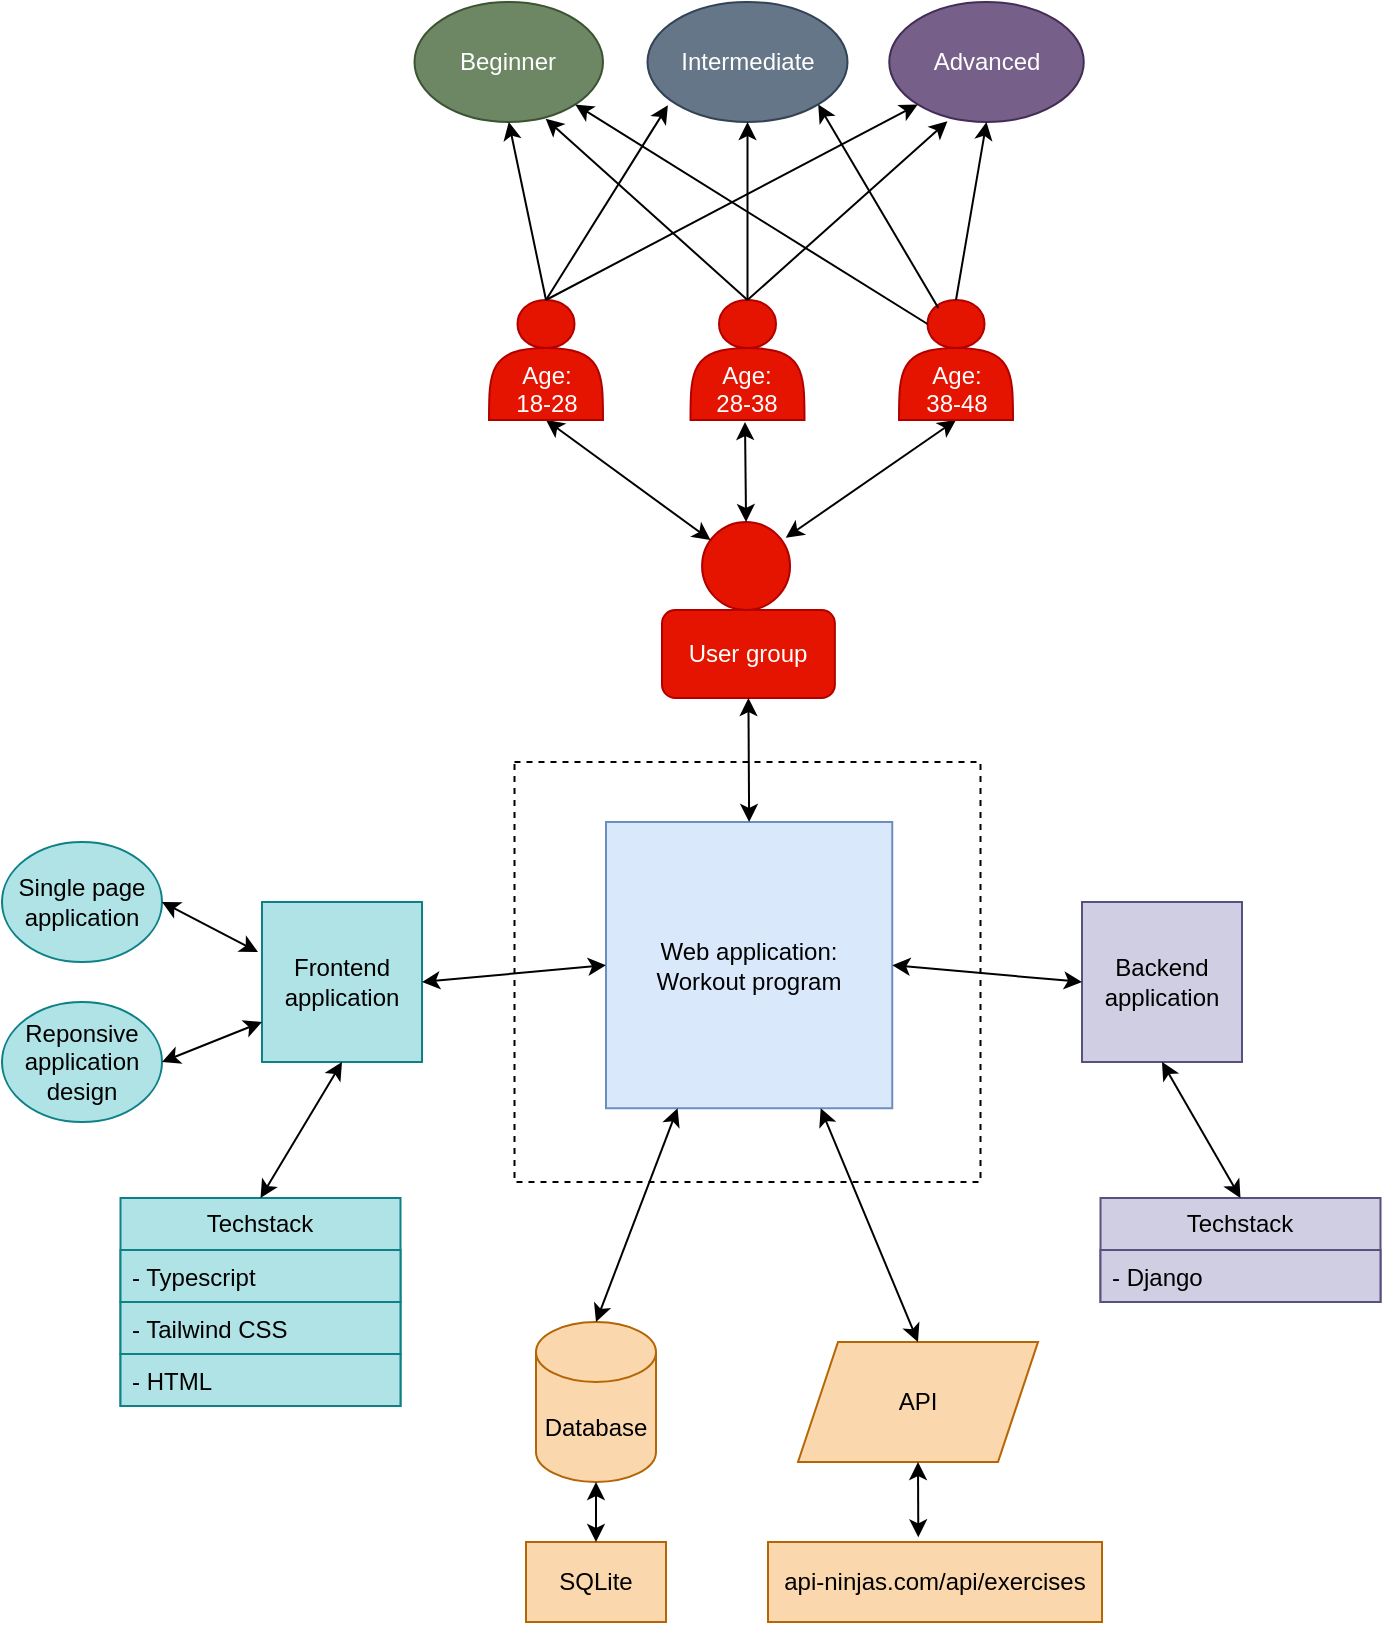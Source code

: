 <mxfile version="24.3.1" type="github">
  <diagram id="prtHgNgQTEPvFCAcTncT" name="Page-1">
    <mxGraphModel dx="1195" dy="1784" grid="1" gridSize="10" guides="1" tooltips="1" connect="1" arrows="1" fold="1" page="1" pageScale="1" pageWidth="827" pageHeight="1169" math="0" shadow="0">
      <root>
        <mxCell id="0" />
        <mxCell id="1" parent="0" />
        <mxCell id="ni0Bwwu1d2FK_Tjyk0nq-4" value="" style="verticalLabelPosition=bottom;verticalAlign=top;html=1;shape=mxgraph.basic.rect;fillColor2=none;strokeWidth=1;size=20;indent=5;dashed=1;fillColor=none;" vertex="1" parent="1">
          <mxGeometry x="296.25" y="-650" width="233" height="210" as="geometry" />
        </mxCell>
        <mxCell id="jflDCZqAaWjYb9wbbqbs-2" value="User group" style="rounded=1;whiteSpace=wrap;html=1;fillColor=#e51400;strokeColor=#B20000;fontColor=#ffffff;" parent="1" vertex="1">
          <mxGeometry x="370" y="-726" width="86.43" height="44" as="geometry" />
        </mxCell>
        <mxCell id="jflDCZqAaWjYb9wbbqbs-3" value="" style="ellipse;whiteSpace=wrap;html=1;aspect=fixed;fillColor=#e51400;strokeColor=#B20000;fontColor=#ffffff;" parent="1" vertex="1">
          <mxGeometry x="390.03" y="-770" width="44" height="44" as="geometry" />
        </mxCell>
        <mxCell id="jflDCZqAaWjYb9wbbqbs-12" value="" style="endArrow=classic;html=1;rounded=0;startArrow=classic;exitX=0.951;exitY=0.179;exitDx=0;exitDy=0;entryX=0.5;entryY=1;entryDx=0;entryDy=0;exitPerimeter=0;" parent="1" edge="1" target="ni0Bwwu1d2FK_Tjyk0nq-64" source="jflDCZqAaWjYb9wbbqbs-3">
          <mxGeometry width="50" height="50" relative="1" as="geometry">
            <mxPoint x="448.5" y="-740" as="sourcePoint" />
            <mxPoint x="488.5" y="-770" as="targetPoint" />
          </mxGeometry>
        </mxCell>
        <mxCell id="jflDCZqAaWjYb9wbbqbs-14" value="" style="endArrow=classic;html=1;rounded=0;startArrow=classic;exitX=0.5;exitY=0;exitDx=0;exitDy=0;" parent="1" edge="1" source="jflDCZqAaWjYb9wbbqbs-3">
          <mxGeometry width="50" height="50" relative="1" as="geometry">
            <mxPoint x="411.46" y="-760" as="sourcePoint" />
            <mxPoint x="411.5" y="-820" as="targetPoint" />
          </mxGeometry>
        </mxCell>
        <mxCell id="jflDCZqAaWjYb9wbbqbs-15" value="" style="endArrow=classic;html=1;rounded=0;startArrow=classic;entryX=0.5;entryY=1;entryDx=0;entryDy=0;" parent="1" edge="1" target="ni0Bwwu1d2FK_Tjyk0nq-63" source="jflDCZqAaWjYb9wbbqbs-3">
          <mxGeometry width="50" height="50" relative="1" as="geometry">
            <mxPoint x="371.45" y="-744" as="sourcePoint" />
            <mxPoint x="336.32" y="-770" as="targetPoint" />
          </mxGeometry>
        </mxCell>
        <mxCell id="jflDCZqAaWjYb9wbbqbs-22" value="Frontend application" style="whiteSpace=wrap;html=1;aspect=fixed;fillColor=#b0e3e6;strokeColor=#0e8088;" parent="1" vertex="1">
          <mxGeometry x="170" y="-580" width="80" height="80" as="geometry" />
        </mxCell>
        <mxCell id="ni0Bwwu1d2FK_Tjyk0nq-1" value="Backend application" style="whiteSpace=wrap;html=1;aspect=fixed;fillColor=#d0cee2;strokeColor=#56517e;" vertex="1" parent="1">
          <mxGeometry x="580" y="-580" width="80" height="80" as="geometry" />
        </mxCell>
        <mxCell id="ni0Bwwu1d2FK_Tjyk0nq-2" value="Database" style="shape=cylinder3;whiteSpace=wrap;html=1;boundedLbl=1;backgroundOutline=1;size=15;fillColor=#fad7ac;strokeColor=#b46504;" vertex="1" parent="1">
          <mxGeometry x="307" y="-370" width="60" height="80" as="geometry" />
        </mxCell>
        <mxCell id="ni0Bwwu1d2FK_Tjyk0nq-5" value="Techstack" style="swimlane;fontStyle=0;childLayout=stackLayout;horizontal=1;startSize=26;fillColor=#b0e3e6;horizontalStack=0;resizeParent=1;resizeParentMax=0;resizeLast=0;collapsible=1;marginBottom=0;whiteSpace=wrap;html=1;strokeColor=#0e8088;" vertex="1" parent="1">
          <mxGeometry x="99.25" y="-432" width="140" height="104" as="geometry" />
        </mxCell>
        <mxCell id="ni0Bwwu1d2FK_Tjyk0nq-6" value="- Typescript" style="text;strokeColor=#0e8088;fillColor=#b0e3e6;align=left;verticalAlign=top;spacingLeft=4;spacingRight=4;overflow=hidden;rotatable=0;points=[[0,0.5],[1,0.5]];portConstraint=eastwest;whiteSpace=wrap;html=1;" vertex="1" parent="ni0Bwwu1d2FK_Tjyk0nq-5">
          <mxGeometry y="26" width="140" height="26" as="geometry" />
        </mxCell>
        <mxCell id="ni0Bwwu1d2FK_Tjyk0nq-7" value="- Tailwind CSS" style="text;strokeColor=#0e8088;fillColor=#b0e3e6;align=left;verticalAlign=top;spacingLeft=4;spacingRight=4;overflow=hidden;rotatable=0;points=[[0,0.5],[1,0.5]];portConstraint=eastwest;whiteSpace=wrap;html=1;" vertex="1" parent="ni0Bwwu1d2FK_Tjyk0nq-5">
          <mxGeometry y="52" width="140" height="26" as="geometry" />
        </mxCell>
        <mxCell id="ni0Bwwu1d2FK_Tjyk0nq-8" value="- HTML" style="text;strokeColor=#0e8088;fillColor=#b0e3e6;align=left;verticalAlign=top;spacingLeft=4;spacingRight=4;overflow=hidden;rotatable=0;points=[[0,0.5],[1,0.5]];portConstraint=eastwest;whiteSpace=wrap;html=1;" vertex="1" parent="ni0Bwwu1d2FK_Tjyk0nq-5">
          <mxGeometry y="78" width="140" height="26" as="geometry" />
        </mxCell>
        <mxCell id="ni0Bwwu1d2FK_Tjyk0nq-9" value="Techstack" style="swimlane;fontStyle=0;childLayout=stackLayout;horizontal=1;startSize=26;fillColor=#d0cee2;horizontalStack=0;resizeParent=1;resizeParentMax=0;resizeLast=0;collapsible=1;marginBottom=0;whiteSpace=wrap;html=1;strokeColor=#56517e;" vertex="1" parent="1">
          <mxGeometry x="589.25" y="-432" width="140" height="52" as="geometry" />
        </mxCell>
        <mxCell id="ni0Bwwu1d2FK_Tjyk0nq-10" value="- Django" style="text;strokeColor=#56517e;fillColor=#d0cee2;align=left;verticalAlign=top;spacingLeft=4;spacingRight=4;overflow=hidden;rotatable=0;points=[[0,0.5],[1,0.5]];portConstraint=eastwest;whiteSpace=wrap;html=1;" vertex="1" parent="ni0Bwwu1d2FK_Tjyk0nq-9">
          <mxGeometry y="26" width="140" height="26" as="geometry" />
        </mxCell>
        <mxCell id="ni0Bwwu1d2FK_Tjyk0nq-13" value="SQLite" style="rounded=0;whiteSpace=wrap;html=1;fillColor=#fad7ac;strokeColor=#b46504;" vertex="1" parent="1">
          <mxGeometry x="302" y="-260" width="70" height="40" as="geometry" />
        </mxCell>
        <mxCell id="ni0Bwwu1d2FK_Tjyk0nq-25" value="Web application:&lt;br&gt;Workout program" style="whiteSpace=wrap;html=1;aspect=fixed;fillColor=#dae8fc;strokeColor=#6c8ebf;" vertex="1" parent="1">
          <mxGeometry x="342" y="-620" width="143.13" height="143.13" as="geometry" />
        </mxCell>
        <mxCell id="ni0Bwwu1d2FK_Tjyk0nq-27" value="API" style="shape=parallelogram;perimeter=parallelogramPerimeter;whiteSpace=wrap;html=1;fixedSize=1;fillColor=#fad7ac;strokeColor=#b46504;" vertex="1" parent="1">
          <mxGeometry x="438" y="-360" width="120" height="60" as="geometry" />
        </mxCell>
        <mxCell id="ni0Bwwu1d2FK_Tjyk0nq-28" value="" style="endArrow=classic;html=1;rounded=0;startArrow=classic;exitX=0.5;exitY=0;exitDx=0;exitDy=0;entryX=0.5;entryY=1;entryDx=0;entryDy=0;" edge="1" parent="1" source="ni0Bwwu1d2FK_Tjyk0nq-25" target="jflDCZqAaWjYb9wbbqbs-2">
          <mxGeometry width="50" height="50" relative="1" as="geometry">
            <mxPoint x="411" y="-640" as="sourcePoint" />
            <mxPoint x="411" y="-710" as="targetPoint" />
          </mxGeometry>
        </mxCell>
        <mxCell id="ni0Bwwu1d2FK_Tjyk0nq-29" value="" style="endArrow=classic;html=1;rounded=0;startArrow=classic;entryX=1;entryY=0.5;entryDx=0;entryDy=0;exitX=0;exitY=0.5;exitDx=0;exitDy=0;" edge="1" parent="1" source="ni0Bwwu1d2FK_Tjyk0nq-1" target="ni0Bwwu1d2FK_Tjyk0nq-25">
          <mxGeometry width="50" height="50" relative="1" as="geometry">
            <mxPoint x="535.13" y="-434" as="sourcePoint" />
            <mxPoint x="500" y="-460" as="targetPoint" />
          </mxGeometry>
        </mxCell>
        <mxCell id="ni0Bwwu1d2FK_Tjyk0nq-30" value="" style="endArrow=classic;html=1;rounded=0;startArrow=classic;entryX=0;entryY=0.5;entryDx=0;entryDy=0;exitX=1;exitY=0.5;exitDx=0;exitDy=0;" edge="1" parent="1" source="jflDCZqAaWjYb9wbbqbs-22" target="ni0Bwwu1d2FK_Tjyk0nq-25">
          <mxGeometry width="50" height="50" relative="1" as="geometry">
            <mxPoint x="300" y="-440" as="sourcePoint" />
            <mxPoint x="330" y="-460" as="targetPoint" />
          </mxGeometry>
        </mxCell>
        <mxCell id="ni0Bwwu1d2FK_Tjyk0nq-45" value="&lt;div&gt;&lt;br&gt;&lt;/div&gt;&lt;div&gt;&lt;br&gt;&lt;/div&gt;Age:&lt;div&gt;28-38&lt;/div&gt;" style="shape=actor;whiteSpace=wrap;html=1;fillColor=#e51400;strokeColor=#B20000;fontColor=#ffffff;" vertex="1" parent="1">
          <mxGeometry x="384.25" y="-881" width="57" height="60" as="geometry" />
        </mxCell>
        <mxCell id="ni0Bwwu1d2FK_Tjyk0nq-60" value="Beginner" style="shape=ellipse;whiteSpace=wrap;html=1;fillColor=#6d8764;strokeColor=#3A5431;fontColor=#ffffff;perimeter=ellipsePerimeter;" vertex="1" parent="1">
          <mxGeometry x="246.25" y="-1030" width="94.25" height="60" as="geometry" />
        </mxCell>
        <mxCell id="ni0Bwwu1d2FK_Tjyk0nq-61" value="Intermediate" style="shape=ellipse;whiteSpace=wrap;html=1;fillColor=#647687;strokeColor=#314354;fontColor=#ffffff;perimeter=ellipsePerimeter;" vertex="1" parent="1">
          <mxGeometry x="362.75" y="-1030" width="100" height="60" as="geometry" />
        </mxCell>
        <mxCell id="ni0Bwwu1d2FK_Tjyk0nq-68" style="edgeStyle=orthogonalEdgeStyle;rounded=0;orthogonalLoop=1;jettySize=auto;html=1;exitX=0.5;exitY=1;exitDx=0;exitDy=0;entryX=0.5;entryY=1;entryDx=0;entryDy=0;" edge="1" parent="1" source="ni0Bwwu1d2FK_Tjyk0nq-62" target="ni0Bwwu1d2FK_Tjyk0nq-62">
          <mxGeometry relative="1" as="geometry" />
        </mxCell>
        <mxCell id="ni0Bwwu1d2FK_Tjyk0nq-62" value="Advanced" style="shape=ellipse;whiteSpace=wrap;html=1;fillColor=#76608a;strokeColor=#432D57;perimeter=ellipsePerimeter;fontColor=#ffffff;" vertex="1" parent="1">
          <mxGeometry x="483.63" y="-1030" width="97.25" height="60" as="geometry" />
        </mxCell>
        <mxCell id="ni0Bwwu1d2FK_Tjyk0nq-63" value="&lt;div&gt;&lt;br&gt;&lt;/div&gt;&lt;div&gt;&lt;br&gt;&lt;/div&gt;&lt;div&gt;Age:&lt;/div&gt;18-28" style="shape=actor;whiteSpace=wrap;html=1;fillColor=#e51400;strokeColor=#B20000;fontColor=#ffffff;" vertex="1" parent="1">
          <mxGeometry x="283.5" y="-881" width="57" height="60" as="geometry" />
        </mxCell>
        <mxCell id="ni0Bwwu1d2FK_Tjyk0nq-64" value="&lt;div&gt;&lt;br&gt;&lt;/div&gt;&lt;div&gt;&lt;br&gt;&lt;/div&gt;Age:&lt;div&gt;38-48&lt;/div&gt;" style="shape=actor;whiteSpace=wrap;html=1;fillColor=#e51400;strokeColor=#B20000;fontColor=#ffffff;" vertex="1" parent="1">
          <mxGeometry x="488.5" y="-881" width="57" height="60" as="geometry" />
        </mxCell>
        <mxCell id="ni0Bwwu1d2FK_Tjyk0nq-66" value="" style="endArrow=classic;html=1;rounded=0;startArrow=none;exitX=0.5;exitY=0;exitDx=0;exitDy=0;entryX=0.5;entryY=1;entryDx=0;entryDy=0;startFill=0;" edge="1" parent="1" source="ni0Bwwu1d2FK_Tjyk0nq-64" target="ni0Bwwu1d2FK_Tjyk0nq-62">
          <mxGeometry width="50" height="50" relative="1" as="geometry">
            <mxPoint x="605.63" y="-891" as="sourcePoint" />
            <mxPoint x="605.63" y="-1000" as="targetPoint" />
          </mxGeometry>
        </mxCell>
        <mxCell id="ni0Bwwu1d2FK_Tjyk0nq-70" value="" style="endArrow=classic;html=1;rounded=0;startArrow=none;exitX=0.25;exitY=0.2;exitDx=0;exitDy=0;entryX=1;entryY=1;entryDx=0;entryDy=0;exitPerimeter=0;startFill=0;" edge="1" parent="1" source="ni0Bwwu1d2FK_Tjyk0nq-64" target="ni0Bwwu1d2FK_Tjyk0nq-60">
          <mxGeometry width="50" height="50" relative="1" as="geometry">
            <mxPoint x="459" y="-871" as="sourcePoint" />
            <mxPoint x="459" y="-980" as="targetPoint" />
          </mxGeometry>
        </mxCell>
        <mxCell id="ni0Bwwu1d2FK_Tjyk0nq-71" value="" style="endArrow=classic;html=1;rounded=0;startArrow=none;exitX=0.345;exitY=0.067;exitDx=0;exitDy=0;entryX=1;entryY=1;entryDx=0;entryDy=0;exitPerimeter=0;startFill=0;" edge="1" parent="1" source="ni0Bwwu1d2FK_Tjyk0nq-64" target="ni0Bwwu1d2FK_Tjyk0nq-61">
          <mxGeometry width="50" height="50" relative="1" as="geometry">
            <mxPoint x="498.5" y="-871" as="sourcePoint" />
            <mxPoint x="498.5" y="-980" as="targetPoint" />
          </mxGeometry>
        </mxCell>
        <mxCell id="ni0Bwwu1d2FK_Tjyk0nq-72" value="" style="endArrow=classic;html=1;rounded=0;startArrow=none;exitX=0.5;exitY=0;exitDx=0;exitDy=0;entryX=0.5;entryY=1;entryDx=0;entryDy=0;startFill=0;" edge="1" parent="1" source="ni0Bwwu1d2FK_Tjyk0nq-63" target="ni0Bwwu1d2FK_Tjyk0nq-60">
          <mxGeometry width="50" height="50" relative="1" as="geometry">
            <mxPoint x="318.5" y="-871" as="sourcePoint" />
            <mxPoint x="318.5" y="-980" as="targetPoint" />
          </mxGeometry>
        </mxCell>
        <mxCell id="ni0Bwwu1d2FK_Tjyk0nq-73" value="" style="endArrow=classic;html=1;rounded=0;startArrow=none;exitX=0.5;exitY=0;exitDx=0;exitDy=0;entryX=0.102;entryY=0.861;entryDx=0;entryDy=0;entryPerimeter=0;startFill=0;" edge="1" parent="1" source="ni0Bwwu1d2FK_Tjyk0nq-63" target="ni0Bwwu1d2FK_Tjyk0nq-61">
          <mxGeometry width="50" height="50" relative="1" as="geometry">
            <mxPoint x="577.5" y="-861" as="sourcePoint" />
            <mxPoint x="577.5" y="-970" as="targetPoint" />
          </mxGeometry>
        </mxCell>
        <mxCell id="ni0Bwwu1d2FK_Tjyk0nq-74" value="" style="endArrow=classic;html=1;rounded=0;startArrow=none;exitX=0.5;exitY=0;exitDx=0;exitDy=0;entryX=0;entryY=1;entryDx=0;entryDy=0;startFill=0;" edge="1" parent="1" source="ni0Bwwu1d2FK_Tjyk0nq-63" target="ni0Bwwu1d2FK_Tjyk0nq-62">
          <mxGeometry width="50" height="50" relative="1" as="geometry">
            <mxPoint x="277.5" y="-871" as="sourcePoint" />
            <mxPoint x="382.5" y="-988" as="targetPoint" />
          </mxGeometry>
        </mxCell>
        <mxCell id="ni0Bwwu1d2FK_Tjyk0nq-75" value="" style="endArrow=classic;html=1;rounded=0;startArrow=none;exitX=0.5;exitY=0;exitDx=0;exitDy=0;entryX=0.5;entryY=1;entryDx=0;entryDy=0;startFill=0;" edge="1" parent="1" source="ni0Bwwu1d2FK_Tjyk0nq-45" target="ni0Bwwu1d2FK_Tjyk0nq-61">
          <mxGeometry width="50" height="50" relative="1" as="geometry">
            <mxPoint x="339.83" y="-841" as="sourcePoint" />
            <mxPoint x="339.83" y="-950" as="targetPoint" />
          </mxGeometry>
        </mxCell>
        <mxCell id="ni0Bwwu1d2FK_Tjyk0nq-76" value="" style="endArrow=classic;html=1;rounded=0;startArrow=none;exitX=0.5;exitY=0;exitDx=0;exitDy=0;entryX=0.299;entryY=0.994;entryDx=0;entryDy=0;startFill=0;entryPerimeter=0;" edge="1" parent="1" source="ni0Bwwu1d2FK_Tjyk0nq-45" target="ni0Bwwu1d2FK_Tjyk0nq-62">
          <mxGeometry width="50" height="50" relative="1" as="geometry">
            <mxPoint x="448.5" y="-871" as="sourcePoint" />
            <mxPoint x="448.5" y="-980" as="targetPoint" />
          </mxGeometry>
        </mxCell>
        <mxCell id="ni0Bwwu1d2FK_Tjyk0nq-77" value="" style="endArrow=classic;html=1;rounded=0;startArrow=none;exitX=0.5;exitY=0;exitDx=0;exitDy=0;entryX=0.696;entryY=0.972;entryDx=0;entryDy=0;startFill=0;entryPerimeter=0;" edge="1" parent="1" source="ni0Bwwu1d2FK_Tjyk0nq-45" target="ni0Bwwu1d2FK_Tjyk0nq-60">
          <mxGeometry width="50" height="50" relative="1" as="geometry">
            <mxPoint x="422.5" y="-871" as="sourcePoint" />
            <mxPoint x="547.5" y="-980" as="targetPoint" />
          </mxGeometry>
        </mxCell>
        <mxCell id="ni0Bwwu1d2FK_Tjyk0nq-78" value="" style="endArrow=classic;html=1;rounded=0;startArrow=classic;entryX=0.5;entryY=1;entryDx=0;entryDy=0;exitX=0.5;exitY=0;exitDx=0;exitDy=0;" edge="1" parent="1" source="ni0Bwwu1d2FK_Tjyk0nq-5" target="jflDCZqAaWjYb9wbbqbs-22">
          <mxGeometry width="50" height="50" relative="1" as="geometry">
            <mxPoint x="299" y="-410" as="sourcePoint" />
            <mxPoint x="352" y="-467" as="targetPoint" />
          </mxGeometry>
        </mxCell>
        <mxCell id="ni0Bwwu1d2FK_Tjyk0nq-79" value="" style="endArrow=classic;html=1;rounded=0;startArrow=classic;entryX=0.5;entryY=0;entryDx=0;entryDy=0;exitX=0.5;exitY=1;exitDx=0;exitDy=0;" edge="1" parent="1" source="ni0Bwwu1d2FK_Tjyk0nq-1" target="ni0Bwwu1d2FK_Tjyk0nq-9">
          <mxGeometry width="50" height="50" relative="1" as="geometry">
            <mxPoint x="587" y="-366" as="sourcePoint" />
            <mxPoint x="635" y="-380" as="targetPoint" />
          </mxGeometry>
        </mxCell>
        <mxCell id="ni0Bwwu1d2FK_Tjyk0nq-83" value="" style="endArrow=classic;html=1;rounded=0;startArrow=classic;entryX=0.25;entryY=1;entryDx=0;entryDy=0;exitX=0.5;exitY=0;exitDx=0;exitDy=0;exitPerimeter=0;" edge="1" parent="1" source="ni0Bwwu1d2FK_Tjyk0nq-2" target="ni0Bwwu1d2FK_Tjyk0nq-25">
          <mxGeometry width="50" height="50" relative="1" as="geometry">
            <mxPoint x="342" y="-366" as="sourcePoint" />
            <mxPoint x="390" y="-380" as="targetPoint" />
          </mxGeometry>
        </mxCell>
        <mxCell id="ni0Bwwu1d2FK_Tjyk0nq-84" value="" style="endArrow=classic;html=1;rounded=0;startArrow=classic;exitX=0.5;exitY=0;exitDx=0;exitDy=0;entryX=0.75;entryY=1;entryDx=0;entryDy=0;" edge="1" parent="1" source="ni0Bwwu1d2FK_Tjyk0nq-27" target="ni0Bwwu1d2FK_Tjyk0nq-25">
          <mxGeometry width="50" height="50" relative="1" as="geometry">
            <mxPoint x="404.5" y="-273" as="sourcePoint" />
            <mxPoint x="410" y="-470" as="targetPoint" />
          </mxGeometry>
        </mxCell>
        <mxCell id="ni0Bwwu1d2FK_Tjyk0nq-85" value="" style="endArrow=classic;html=1;rounded=0;startArrow=classic;entryX=0.5;entryY=1;entryDx=0;entryDy=0;exitX=0.5;exitY=0;exitDx=0;exitDy=0;entryPerimeter=0;" edge="1" parent="1" source="ni0Bwwu1d2FK_Tjyk0nq-13" target="ni0Bwwu1d2FK_Tjyk0nq-2">
          <mxGeometry width="50" height="50" relative="1" as="geometry">
            <mxPoint x="230" y="-360" as="sourcePoint" />
            <mxPoint x="278" y="-374" as="targetPoint" />
          </mxGeometry>
        </mxCell>
        <mxCell id="ni0Bwwu1d2FK_Tjyk0nq-86" value="api-ninjas.com/api/exercises" style="rounded=0;whiteSpace=wrap;html=1;fillColor=#fad7ac;strokeColor=#b46504;" vertex="1" parent="1">
          <mxGeometry x="423" y="-260" width="167" height="40" as="geometry" />
        </mxCell>
        <mxCell id="ni0Bwwu1d2FK_Tjyk0nq-87" value="" style="endArrow=classic;html=1;rounded=0;startArrow=classic;entryX=0.5;entryY=1;entryDx=0;entryDy=0;exitX=0.45;exitY=-0.058;exitDx=0;exitDy=0;exitPerimeter=0;" edge="1" parent="1" source="ni0Bwwu1d2FK_Tjyk0nq-86" target="ni0Bwwu1d2FK_Tjyk0nq-27">
          <mxGeometry width="50" height="50" relative="1" as="geometry">
            <mxPoint x="487.67" y="-250" as="sourcePoint" />
            <mxPoint x="487.67" y="-285" as="targetPoint" />
          </mxGeometry>
        </mxCell>
        <mxCell id="ni0Bwwu1d2FK_Tjyk0nq-89" value="Single page application" style="ellipse;whiteSpace=wrap;html=1;fillColor=#b0e3e6;strokeColor=#0e8088;" vertex="1" parent="1">
          <mxGeometry x="40" y="-610" width="80" height="60" as="geometry" />
        </mxCell>
        <mxCell id="ni0Bwwu1d2FK_Tjyk0nq-91" value="Reponsive application design" style="ellipse;whiteSpace=wrap;html=1;fillColor=#b0e3e6;strokeColor=#0e8088;" vertex="1" parent="1">
          <mxGeometry x="40" y="-530" width="80" height="60" as="geometry" />
        </mxCell>
        <mxCell id="ni0Bwwu1d2FK_Tjyk0nq-93" value="" style="endArrow=classic;html=1;rounded=0;startArrow=classic;entryX=-0.025;entryY=0.313;entryDx=0;entryDy=0;exitX=1;exitY=0.5;exitDx=0;exitDy=0;entryPerimeter=0;" edge="1" parent="1" source="ni0Bwwu1d2FK_Tjyk0nq-89" target="jflDCZqAaWjYb9wbbqbs-22">
          <mxGeometry width="50" height="50" relative="1" as="geometry">
            <mxPoint x="140" y="-592" as="sourcePoint" />
            <mxPoint x="181" y="-660" as="targetPoint" />
          </mxGeometry>
        </mxCell>
        <mxCell id="ni0Bwwu1d2FK_Tjyk0nq-94" value="" style="endArrow=classic;html=1;rounded=0;startArrow=classic;entryX=0;entryY=0.75;entryDx=0;entryDy=0;exitX=1;exitY=0.5;exitDx=0;exitDy=0;" edge="1" parent="1" source="ni0Bwwu1d2FK_Tjyk0nq-91" target="jflDCZqAaWjYb9wbbqbs-22">
          <mxGeometry width="50" height="50" relative="1" as="geometry">
            <mxPoint x="110" y="-540" as="sourcePoint" />
            <mxPoint x="158" y="-515" as="targetPoint" />
          </mxGeometry>
        </mxCell>
      </root>
    </mxGraphModel>
  </diagram>
</mxfile>
